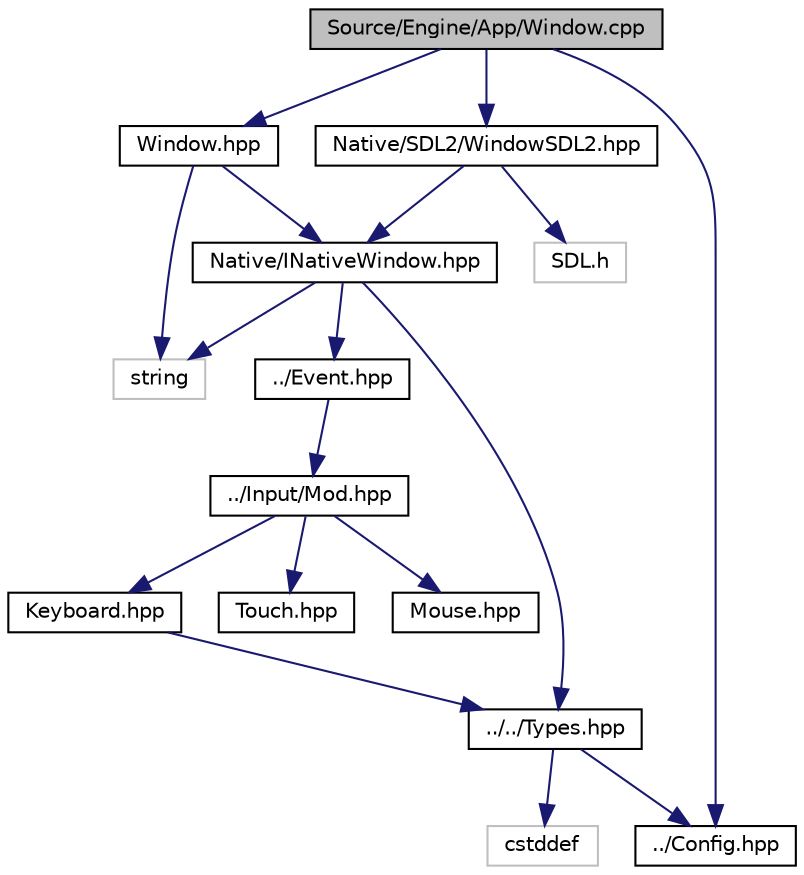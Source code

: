 digraph "Source/Engine/App/Window.cpp"
{
  edge [fontname="Helvetica",fontsize="10",labelfontname="Helvetica",labelfontsize="10"];
  node [fontname="Helvetica",fontsize="10",shape=record];
  Node0 [label="Source/Engine/App/Window.cpp",height=0.2,width=0.4,color="black", fillcolor="grey75", style="filled", fontcolor="black"];
  Node0 -> Node1 [color="midnightblue",fontsize="10",style="solid",fontname="Helvetica"];
  Node1 [label="Window.hpp",height=0.2,width=0.4,color="black", fillcolor="white", style="filled",URL="$Window_8hpp.html"];
  Node1 -> Node2 [color="midnightblue",fontsize="10",style="solid",fontname="Helvetica"];
  Node2 [label="string",height=0.2,width=0.4,color="grey75", fillcolor="white", style="filled"];
  Node1 -> Node3 [color="midnightblue",fontsize="10",style="solid",fontname="Helvetica"];
  Node3 [label="Native/INativeWindow.hpp",height=0.2,width=0.4,color="black", fillcolor="white", style="filled",URL="$INativeWindow_8hpp.html"];
  Node3 -> Node4 [color="midnightblue",fontsize="10",style="solid",fontname="Helvetica"];
  Node4 [label="../../Types.hpp",height=0.2,width=0.4,color="black", fillcolor="white", style="filled",URL="$Types_8hpp.html"];
  Node4 -> Node5 [color="midnightblue",fontsize="10",style="solid",fontname="Helvetica"];
  Node5 [label="../Config.hpp",height=0.2,width=0.4,color="black", fillcolor="white", style="filled",URL="$Config_8hpp.html"];
  Node4 -> Node6 [color="midnightblue",fontsize="10",style="solid",fontname="Helvetica"];
  Node6 [label="cstddef",height=0.2,width=0.4,color="grey75", fillcolor="white", style="filled"];
  Node3 -> Node7 [color="midnightblue",fontsize="10",style="solid",fontname="Helvetica"];
  Node7 [label="../Event.hpp",height=0.2,width=0.4,color="black", fillcolor="white", style="filled",URL="$Event_8hpp.html"];
  Node7 -> Node8 [color="midnightblue",fontsize="10",style="solid",fontname="Helvetica"];
  Node8 [label="../Input/Mod.hpp",height=0.2,width=0.4,color="black", fillcolor="white", style="filled",URL="$Input_2Mod_8hpp.html"];
  Node8 -> Node9 [color="midnightblue",fontsize="10",style="solid",fontname="Helvetica"];
  Node9 [label="Mouse.hpp",height=0.2,width=0.4,color="black", fillcolor="white", style="filled",URL="$Mouse_8hpp.html"];
  Node8 -> Node10 [color="midnightblue",fontsize="10",style="solid",fontname="Helvetica"];
  Node10 [label="Keyboard.hpp",height=0.2,width=0.4,color="black", fillcolor="white", style="filled",URL="$Keyboard_8hpp.html"];
  Node10 -> Node4 [color="midnightblue",fontsize="10",style="solid",fontname="Helvetica"];
  Node8 -> Node11 [color="midnightblue",fontsize="10",style="solid",fontname="Helvetica"];
  Node11 [label="Touch.hpp",height=0.2,width=0.4,color="black", fillcolor="white", style="filled",URL="$Touch_8hpp.html"];
  Node3 -> Node2 [color="midnightblue",fontsize="10",style="solid",fontname="Helvetica"];
  Node0 -> Node5 [color="midnightblue",fontsize="10",style="solid",fontname="Helvetica"];
  Node0 -> Node12 [color="midnightblue",fontsize="10",style="solid",fontname="Helvetica"];
  Node12 [label="Native/SDL2/WindowSDL2.hpp",height=0.2,width=0.4,color="black", fillcolor="white", style="filled",URL="$WindowSDL2_8hpp.html"];
  Node12 -> Node3 [color="midnightblue",fontsize="10",style="solid",fontname="Helvetica"];
  Node12 -> Node13 [color="midnightblue",fontsize="10",style="solid",fontname="Helvetica"];
  Node13 [label="SDL.h",height=0.2,width=0.4,color="grey75", fillcolor="white", style="filled"];
}
